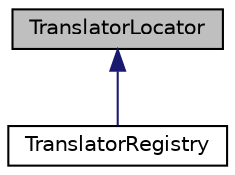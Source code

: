 digraph "TranslatorLocator"
{
  edge [fontname="Helvetica",fontsize="10",labelfontname="Helvetica",labelfontsize="10"];
  node [fontname="Helvetica",fontsize="10",shape=record];
  Node1 [label="TranslatorLocator",height=0.2,width=0.4,color="black", fillcolor="grey75", style="filled", fontcolor="black"];
  Node1 -> Node2 [dir="back",color="midnightblue",fontsize="10",style="solid",fontname="Helvetica"];
  Node2 [label="TranslatorRegistry",height=0.2,width=0.4,color="black", fillcolor="white", style="filled",URL="$class_cake_1_1_i18n_1_1_translator_registry.html"];
}
